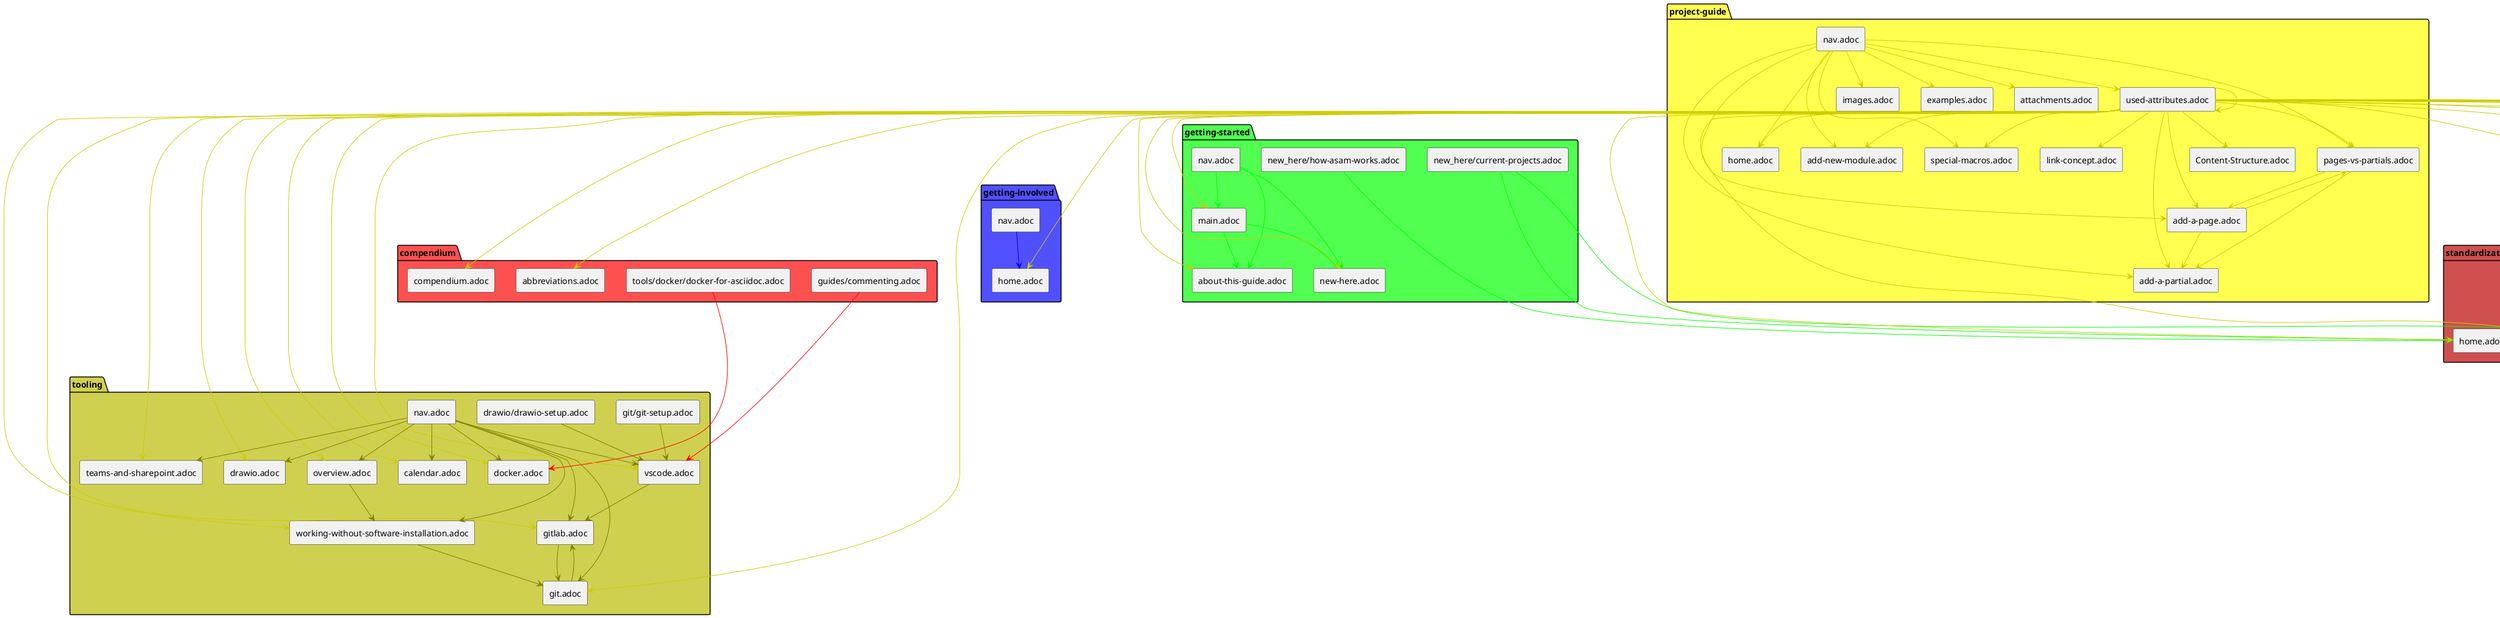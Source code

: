@startuml
package ROOT #5050d0 {
rectangle "home.adoc" as f5_3
}
package compendium #ff5050 {
rectangle "guides/commenting.adoc" as f0_16
rectangle "tools/docker/docker-for-asciidoc.adoc" as f0_48
rectangle "abbreviations.adoc" as f0_2
rectangle "compendium.adoc" as f0_3
}
package getting-involved #5050ff {
rectangle "home.adoc" as f1_2
rectangle "nav.adoc" as f1_1
}
package getting-started #50ff50 {
rectangle "main.adoc" as f2_3
rectangle "nav.adoc" as f2_1
rectangle "new-here.adoc" as f2_4
rectangle "about-this-guide.adoc" as f2_2
rectangle "new_here/current-projects.adoc" as f2_9
rectangle "new_here/how-asam-works.adoc" as f2_10
}
package project-guide #ffff50 {
rectangle "home.adoc" as f3_8
rectangle "nav.adoc" as f3_1
rectangle "add-new-module.adoc" as f3_4
rectangle "pages-vs-partials.adoc" as f3_11
rectangle "add-a-page.adoc" as f3_2
rectangle "add-a-partial.adoc" as f3_3
rectangle "images.adoc" as f3_9
rectangle "examples.adoc" as f3_7
rectangle "attachments.adoc" as f3_5
rectangle "special-macros.adoc" as f3_12
rectangle "used-attributes.adoc" as f3_13
rectangle "Content-Structure.adoc" as f3_6
rectangle "link-concept.adoc" as f3_10
}
package role-specific #ff50ff {
rectangle "home.adoc" as f4_3
rectangle "gtm.adoc" as f4_2
rectangle "project-lead.adoc" as f4_4
rectangle "reviewer.adoc" as f4_5
rectangle "service-provider.adoc" as f4_6
rectangle "standard-manager.adoc" as f4_7
rectangle "standard-user.adoc" as f4_8
rectangle "technical-writer.adoc" as f4_9
rectangle "wg-member.adoc" as f4_10
rectangle "nav.adoc" as f4_1
}
package standardization #d05050 {
rectangle "project-ideation.adoc" as f6_8
rectangle "home.adoc" as f6_6
rectangle "deliverables.adoc" as f6_4
rectangle "asam-development-process.adoc" as f6_2
rectangle "development-phase.adoc" as f6_5
rectangle "proposal-phase.adoc" as f6_11
rectangle "release-phase.adoc" as f6_12
rectangle "review-phase.adoc" as f6_13
rectangle "project-setup.adoc" as f6_9
rectangle "project-types.adoc" as f6_10
rectangle "creation-of-standards.adoc" as f6_3
rectangle "issue-resolution.adoc" as f6_7
rectangle "nav.adoc" as f6_1
}
package tooling #d0d050 {
rectangle "vscode.adoc" as f7_9
rectangle "docker.adoc" as f7_3
rectangle "drawio.adoc" as f7_4
rectangle "git.adoc" as f7_5
rectangle "gitlab.adoc" as f7_6
rectangle "working-without-software-installation.adoc" as f7_10
rectangle "overview.adoc" as f7_7
rectangle "calendar.adoc" as f7_2
rectangle "teams-and-sharepoint.adoc" as f7_8
rectangle "nav.adoc" as f7_1
rectangle "drawio/drawio-setup.adoc" as f7_16
rectangle "git/git-setup.adoc" as f7_19
}

f0_16 --[#FF0000]--> f7_9
f0_48 --[#FF0000]--> f7_3
f1_1 -[#0000FF]-> f1_2
f2_1 -[#00FF00]-> f2_3
f2_1 -[#00FF00]-> f2_4
f2_1 -[#00FF00]-> f2_2
f2_3 -[#00FF00]-> f2_4
f2_3 -[#00FF00]-> f2_2
f2_9 --[#00FF00]--> f6_8
f2_9 --[#00FF00]--> f6_6
f2_10 --[#00FF00]--> f6_6
f3_1 -[#CCCC00]-> f3_8
f3_1 -[#CCCC00]-> f3_4
f3_1 -[#CCCC00]-> f3_11
f3_1 -[#CCCC00]-> f3_2
f3_1 -[#CCCC00]-> f3_3
f3_1 -[#CCCC00]-> f3_9
f3_1 -[#CCCC00]-> f3_7
f3_1 -[#CCCC00]-> f3_5
f3_1 -[#CCCC00]-> f3_12
f3_1 -[#CCCC00]-> f3_13
f3_2 -[#CCCC00]-> f3_3
f3_2 -[#CCCC00]-> f3_11
f3_11 -[#CCCC00]-> f3_2
f3_11 -[#CCCC00]-> f3_3
f3_13 --[#CCCC00]--> f0_2
f3_13 --[#CCCC00]--> f2_2
f3_13 -[#CCCC00]-> f3_4
f3_13 -[#CCCC00]-> f3_6
f3_13 -[#CCCC00]-> f3_12
f3_13 --[#CCCC00]--> f4_3
f3_13 -[#CCCC00]-> f3_13
f3_13 --[#CCCC00]--> f0_3
f3_13 --[#CCCC00]--> f6_4
f3_13 --[#CCCC00]--> f6_2
f3_13 --[#CCCC00]--> f6_5
f3_13 --[#CCCC00]--> f7_3
f3_13 --[#CCCC00]--> f7_4
f3_13 -[#CCCC00]-> f3_10
f3_13 --[#CCCC00]--> f1_2
f3_13 --[#CCCC00]--> f7_5
f3_13 --[#CCCC00]--> f7_6
f3_13 --[#CCCC00]--> f7_10
f3_13 --[#CCCC00]--> f5_3
f3_13 --[#CCCC00]--> f6_8
f3_13 --[#CCCC00]--> f2_3
f3_13 -[#CCCC00]-> f3_8
f3_13 --[#CCCC00]--> f6_6
f3_13 --[#CCCC00]--> f7_7
f3_13 --[#CCCC00]--> f7_2
f3_13 --[#CCCC00]--> f7_8
f3_13 -[#CCCC00]-> f3_2
f3_13 -[#CCCC00]-> f3_3
f3_13 --[#CCCC00]--> f2_4
f3_13 -[#CCCC00]-> f3_11
f3_13 --[#CCCC00]--> f6_11
f3_13 --[#CCCC00]--> f6_12
f3_13 --[#CCCC00]--> f6_13
f3_13 --[#CCCC00]--> f6_9
f3_13 --[#CCCC00]--> f6_10
f3_13 --[#CCCC00]--> f7_9
f3_13 --[#CCCC00]--> f4_2
f3_13 --[#CCCC00]--> f4_4
f3_13 --[#CCCC00]--> f4_5
f3_13 --[#CCCC00]--> f4_6
f3_13 --[#CCCC00]--> f4_7
f3_13 --[#CCCC00]--> f4_8
f3_13 --[#CCCC00]--> f4_9
f3_13 --[#CCCC00]--> f4_10
f3_13 --[#CCCC00]--> f6_3
f3_13 --[#CCCC00]--> f6_7
f4_1 -[#FF00FF]-> f4_3
f4_1 -[#FF00FF]-> f4_2
f4_1 -[#FF00FF]-> f4_4
f4_1 -[#FF00FF]-> f4_10
f4_1 -[#FF00FF]-> f4_5
f4_1 -[#FF00FF]-> f4_9
f4_1 -[#FF00FF]-> f4_6
f4_1 -[#FF00FF]-> f4_7
f4_1 -[#FF00FF]-> f4_8
f6_1 -[#800000]-> f6_6
f6_1 -[#800000]-> f6_10
f6_1 -[#800000]-> f6_2
f6_1 -[#800000]-> f6_8
f6_1 -[#800000]-> f6_11
f6_1 -[#800000]-> f6_5
f6_1 -[#800000]-> f6_13
f6_1 -[#800000]-> f6_12
f6_1 -[#800000]-> f6_9
f6_1 -[#800000]-> f6_3
f6_1 -[#800000]-> f6_7
f7_1 -[#808000]-> f7_7
f7_1 -[#808000]-> f7_10
f7_1 -[#808000]-> f7_6
f7_1 -[#808000]-> f7_2
f7_1 -[#808000]-> f7_8
f7_1 -[#808000]-> f7_9
f7_1 -[#808000]-> f7_5
f7_1 -[#808000]-> f7_4
f7_1 -[#808000]-> f7_3
f7_5 -[#808000]-> f7_6
f7_6 -[#808000]-> f7_5
f7_7 -[#808000]-> f7_10
f7_9 -[#808000]-> f7_6
f7_10 -[#808000]-> f7_5
f7_16 -[#808000]-> f7_9
f7_19 -[#808000]-> f7_9

@enduml